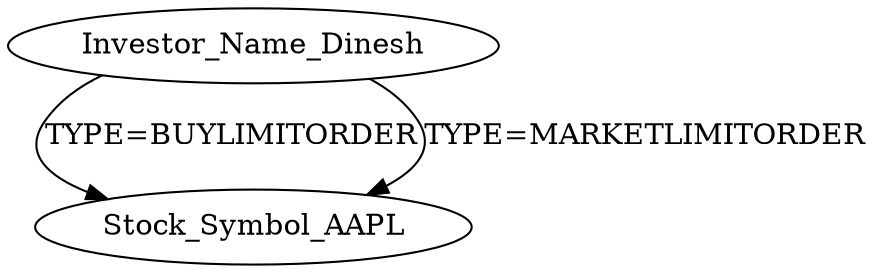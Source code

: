 digraph G {
  Investor_Name_Dinesh[];
  Stock_Symbol_AAPL[];
  Investor_Name_Dinesh -> Stock_Symbol_AAPL [ label="TYPE=BUYLIMITORDER" ];
  Investor_Name_Dinesh -> Stock_Symbol_AAPL [ label="TYPE=MARKETLIMITORDER" ];
}
